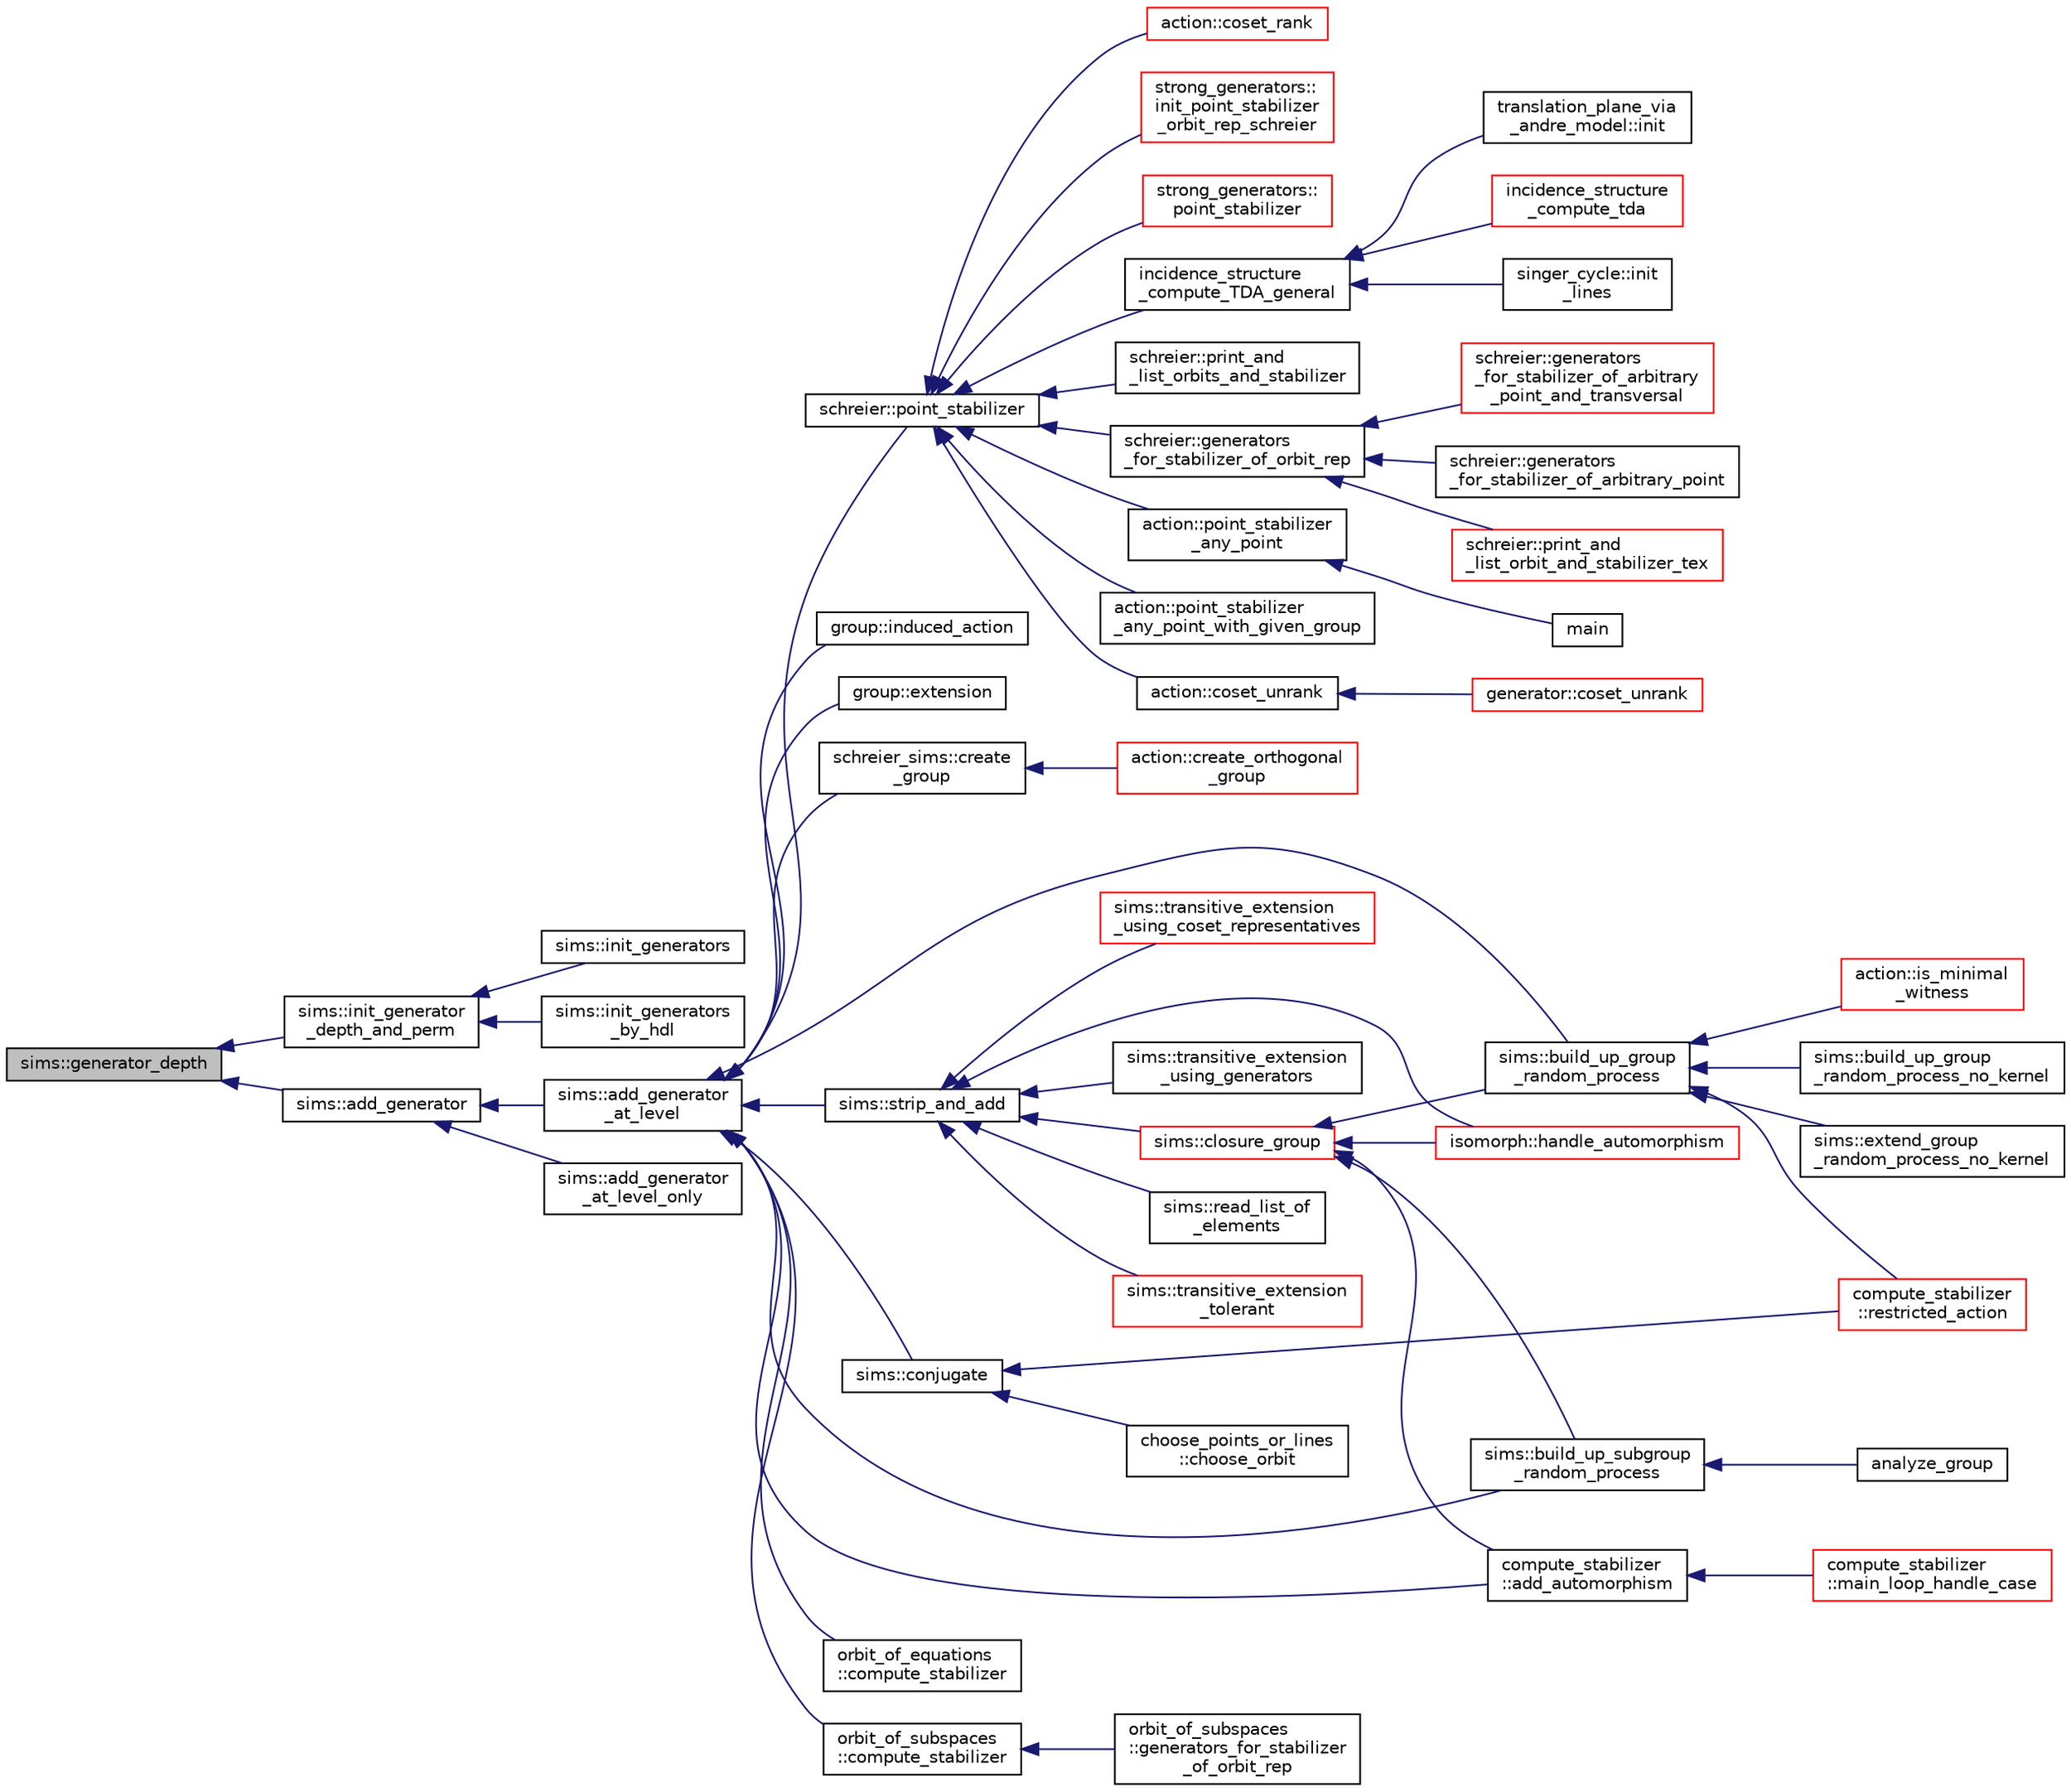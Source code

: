 digraph "sims::generator_depth"
{
  edge [fontname="Helvetica",fontsize="10",labelfontname="Helvetica",labelfontsize="10"];
  node [fontname="Helvetica",fontsize="10",shape=record];
  rankdir="LR";
  Node4636 [label="sims::generator_depth",height=0.2,width=0.4,color="black", fillcolor="grey75", style="filled", fontcolor="black"];
  Node4636 -> Node4637 [dir="back",color="midnightblue",fontsize="10",style="solid",fontname="Helvetica"];
  Node4637 [label="sims::init_generator\l_depth_and_perm",height=0.2,width=0.4,color="black", fillcolor="white", style="filled",URL="$d9/df3/classsims.html#af8c21505bf172665ba503cf3138f38cd"];
  Node4637 -> Node4638 [dir="back",color="midnightblue",fontsize="10",style="solid",fontname="Helvetica"];
  Node4638 [label="sims::init_generators",height=0.2,width=0.4,color="black", fillcolor="white", style="filled",URL="$d9/df3/classsims.html#a2917ebf2dc37af6cfa39310549994d98"];
  Node4637 -> Node4639 [dir="back",color="midnightblue",fontsize="10",style="solid",fontname="Helvetica"];
  Node4639 [label="sims::init_generators\l_by_hdl",height=0.2,width=0.4,color="black", fillcolor="white", style="filled",URL="$d9/df3/classsims.html#a116abb02245f99c0152d867e0e640c77"];
  Node4636 -> Node4640 [dir="back",color="midnightblue",fontsize="10",style="solid",fontname="Helvetica"];
  Node4640 [label="sims::add_generator",height=0.2,width=0.4,color="black", fillcolor="white", style="filled",URL="$d9/df3/classsims.html#add28c3fa3ed9825c7ccb4b1fb7ac22d4"];
  Node4640 -> Node4641 [dir="back",color="midnightblue",fontsize="10",style="solid",fontname="Helvetica"];
  Node4641 [label="sims::add_generator\l_at_level",height=0.2,width=0.4,color="black", fillcolor="white", style="filled",URL="$d9/df3/classsims.html#ac9f0f17058381524d70645e9d6893e4d"];
  Node4641 -> Node4642 [dir="back",color="midnightblue",fontsize="10",style="solid",fontname="Helvetica"];
  Node4642 [label="schreier::point_stabilizer",height=0.2,width=0.4,color="black", fillcolor="white", style="filled",URL="$d3/dd6/classschreier.html#a976a31dfe3238284d96fc200532c7077"];
  Node4642 -> Node4643 [dir="back",color="midnightblue",fontsize="10",style="solid",fontname="Helvetica"];
  Node4643 [label="incidence_structure\l_compute_TDA_general",height=0.2,width=0.4,color="black", fillcolor="white", style="filled",URL="$df/d74/tl__geometry_8h.html#a21ab759f6e646f3fe703c17f39361448"];
  Node4643 -> Node4644 [dir="back",color="midnightblue",fontsize="10",style="solid",fontname="Helvetica"];
  Node4644 [label="incidence_structure\l_compute_tda",height=0.2,width=0.4,color="red", fillcolor="white", style="filled",URL="$df/d74/tl__geometry_8h.html#ab3a7584f120bbaf752a5bd831d3ebf72"];
  Node4643 -> Node4646 [dir="back",color="midnightblue",fontsize="10",style="solid",fontname="Helvetica"];
  Node4646 [label="singer_cycle::init\l_lines",height=0.2,width=0.4,color="black", fillcolor="white", style="filled",URL="$d8/d13/classsinger__cycle.html#a817cbf613596d5db2cf5e926db8fa328"];
  Node4643 -> Node4647 [dir="back",color="midnightblue",fontsize="10",style="solid",fontname="Helvetica"];
  Node4647 [label="translation_plane_via\l_andre_model::init",height=0.2,width=0.4,color="black", fillcolor="white", style="filled",URL="$d1/dcc/classtranslation__plane__via__andre__model.html#adb424599de168ade331979a9218ee07b"];
  Node4642 -> Node4648 [dir="back",color="midnightblue",fontsize="10",style="solid",fontname="Helvetica"];
  Node4648 [label="schreier::print_and\l_list_orbits_and_stabilizer",height=0.2,width=0.4,color="black", fillcolor="white", style="filled",URL="$d3/dd6/classschreier.html#ad6b4fa4094b8c359f67b73fa73d7a159"];
  Node4642 -> Node4649 [dir="back",color="midnightblue",fontsize="10",style="solid",fontname="Helvetica"];
  Node4649 [label="schreier::generators\l_for_stabilizer_of_orbit_rep",height=0.2,width=0.4,color="black", fillcolor="white", style="filled",URL="$d3/dd6/classschreier.html#afd6fcc50900894e183d838f09e840da6"];
  Node4649 -> Node4650 [dir="back",color="midnightblue",fontsize="10",style="solid",fontname="Helvetica"];
  Node4650 [label="schreier::print_and\l_list_orbit_and_stabilizer_tex",height=0.2,width=0.4,color="red", fillcolor="white", style="filled",URL="$d3/dd6/classschreier.html#a52098502f3919b9b57e1ebb4feba42bb"];
  Node4649 -> Node4652 [dir="back",color="midnightblue",fontsize="10",style="solid",fontname="Helvetica"];
  Node4652 [label="schreier::generators\l_for_stabilizer_of_arbitrary\l_point_and_transversal",height=0.2,width=0.4,color="red", fillcolor="white", style="filled",URL="$d3/dd6/classschreier.html#a63e4acebeefabb5a5dd6f4c2a60398f5"];
  Node4649 -> Node4662 [dir="back",color="midnightblue",fontsize="10",style="solid",fontname="Helvetica"];
  Node4662 [label="schreier::generators\l_for_stabilizer_of_arbitrary_point",height=0.2,width=0.4,color="black", fillcolor="white", style="filled",URL="$d3/dd6/classschreier.html#aa6cc932d095c7acfbc2f764828fde3f8"];
  Node4642 -> Node4663 [dir="back",color="midnightblue",fontsize="10",style="solid",fontname="Helvetica"];
  Node4663 [label="action::point_stabilizer\l_any_point",height=0.2,width=0.4,color="black", fillcolor="white", style="filled",URL="$d2/d86/classaction.html#a32ab18e3be9f4412d340ee94de405c13"];
  Node4663 -> Node4664 [dir="back",color="midnightblue",fontsize="10",style="solid",fontname="Helvetica"];
  Node4664 [label="main",height=0.2,width=0.4,color="black", fillcolor="white", style="filled",URL="$d2/dfa/draw__colored__graph_8_c.html#a3c04138a5bfe5d72780bb7e82a18e627"];
  Node4642 -> Node4665 [dir="back",color="midnightblue",fontsize="10",style="solid",fontname="Helvetica"];
  Node4665 [label="action::point_stabilizer\l_any_point_with_given_group",height=0.2,width=0.4,color="black", fillcolor="white", style="filled",URL="$d2/d86/classaction.html#a4892e0399ba1be9d5f0aae001f18d663"];
  Node4642 -> Node4666 [dir="back",color="midnightblue",fontsize="10",style="solid",fontname="Helvetica"];
  Node4666 [label="action::coset_unrank",height=0.2,width=0.4,color="black", fillcolor="white", style="filled",URL="$d2/d86/classaction.html#aeabf488f671d4e77a8a892eb58d82b34"];
  Node4666 -> Node4667 [dir="back",color="midnightblue",fontsize="10",style="solid",fontname="Helvetica"];
  Node4667 [label="generator::coset_unrank",height=0.2,width=0.4,color="red", fillcolor="white", style="filled",URL="$d7/d73/classgenerator.html#a489f02ee804f130f666029a46020aaf6"];
  Node4642 -> Node4695 [dir="back",color="midnightblue",fontsize="10",style="solid",fontname="Helvetica"];
  Node4695 [label="action::coset_rank",height=0.2,width=0.4,color="red", fillcolor="white", style="filled",URL="$d2/d86/classaction.html#a5757c5b9562366be88526cc943c015e0"];
  Node4642 -> Node4699 [dir="back",color="midnightblue",fontsize="10",style="solid",fontname="Helvetica"];
  Node4699 [label="strong_generators::\linit_point_stabilizer\l_orbit_rep_schreier",height=0.2,width=0.4,color="red", fillcolor="white", style="filled",URL="$dc/d09/classstrong__generators.html#abca7016c4618063c8c65a62c4ca889b9"];
  Node4642 -> Node4701 [dir="back",color="midnightblue",fontsize="10",style="solid",fontname="Helvetica"];
  Node4701 [label="strong_generators::\lpoint_stabilizer",height=0.2,width=0.4,color="red", fillcolor="white", style="filled",URL="$dc/d09/classstrong__generators.html#ad7ce398640e75836a6a4dde4e305e9e0"];
  Node4641 -> Node4708 [dir="back",color="midnightblue",fontsize="10",style="solid",fontname="Helvetica"];
  Node4708 [label="group::induced_action",height=0.2,width=0.4,color="black", fillcolor="white", style="filled",URL="$d1/db7/classgroup.html#af6664c64704eb397874f42ed1ac7fed1"];
  Node4641 -> Node4709 [dir="back",color="midnightblue",fontsize="10",style="solid",fontname="Helvetica"];
  Node4709 [label="group::extension",height=0.2,width=0.4,color="black", fillcolor="white", style="filled",URL="$d1/db7/classgroup.html#a798cd01cad4d5616b67fa456b8b04008"];
  Node4641 -> Node4710 [dir="back",color="midnightblue",fontsize="10",style="solid",fontname="Helvetica"];
  Node4710 [label="schreier_sims::create\l_group",height=0.2,width=0.4,color="black", fillcolor="white", style="filled",URL="$d0/da8/classschreier__sims.html#a1423aec8f5f7f69d0518cd4e69e29b07"];
  Node4710 -> Node4711 [dir="back",color="midnightblue",fontsize="10",style="solid",fontname="Helvetica"];
  Node4711 [label="action::create_orthogonal\l_group",height=0.2,width=0.4,color="red", fillcolor="white", style="filled",URL="$d2/d86/classaction.html#a9ec9857e52b35c91c52964a1c5701128"];
  Node4641 -> Node4720 [dir="back",color="midnightblue",fontsize="10",style="solid",fontname="Helvetica"];
  Node4720 [label="sims::strip_and_add",height=0.2,width=0.4,color="black", fillcolor="white", style="filled",URL="$d9/df3/classsims.html#a9b8596883351af7ca772a7b0866a4027"];
  Node4720 -> Node4721 [dir="back",color="midnightblue",fontsize="10",style="solid",fontname="Helvetica"];
  Node4721 [label="sims::transitive_extension\l_tolerant",height=0.2,width=0.4,color="red", fillcolor="white", style="filled",URL="$d9/df3/classsims.html#a826450b2a9f6edb57f02dd84cb43dd28"];
  Node4720 -> Node4784 [dir="back",color="midnightblue",fontsize="10",style="solid",fontname="Helvetica"];
  Node4784 [label="sims::transitive_extension\l_using_coset_representatives",height=0.2,width=0.4,color="red", fillcolor="white", style="filled",URL="$d9/df3/classsims.html#a16b0c199eba22eaf54b3900896725c44"];
  Node4720 -> Node4786 [dir="back",color="midnightblue",fontsize="10",style="solid",fontname="Helvetica"];
  Node4786 [label="sims::transitive_extension\l_using_generators",height=0.2,width=0.4,color="black", fillcolor="white", style="filled",URL="$d9/df3/classsims.html#abe87d351a703b4966c4a7dc23b7bcdc3"];
  Node4720 -> Node4787 [dir="back",color="midnightblue",fontsize="10",style="solid",fontname="Helvetica"];
  Node4787 [label="sims::closure_group",height=0.2,width=0.4,color="red", fillcolor="white", style="filled",URL="$d9/df3/classsims.html#a7ecab5d843b1960ba9386e1b5dd41b95"];
  Node4787 -> Node4789 [dir="back",color="midnightblue",fontsize="10",style="solid",fontname="Helvetica"];
  Node4789 [label="sims::build_up_group\l_random_process",height=0.2,width=0.4,color="black", fillcolor="white", style="filled",URL="$d9/df3/classsims.html#afde54d656304b5a92459615f2690ea64"];
  Node4789 -> Node4790 [dir="back",color="midnightblue",fontsize="10",style="solid",fontname="Helvetica"];
  Node4790 [label="action::is_minimal\l_witness",height=0.2,width=0.4,color="red", fillcolor="white", style="filled",URL="$d2/d86/classaction.html#aabf5ea4227f124eac2badc5d5225e220"];
  Node4789 -> Node4803 [dir="back",color="midnightblue",fontsize="10",style="solid",fontname="Helvetica"];
  Node4803 [label="sims::build_up_group\l_random_process_no_kernel",height=0.2,width=0.4,color="black", fillcolor="white", style="filled",URL="$d9/df3/classsims.html#a33747471a3e1ebdee59aff4edde62669"];
  Node4789 -> Node4804 [dir="back",color="midnightblue",fontsize="10",style="solid",fontname="Helvetica"];
  Node4804 [label="sims::extend_group\l_random_process_no_kernel",height=0.2,width=0.4,color="black", fillcolor="white", style="filled",URL="$d9/df3/classsims.html#a20958fd83e43b33c009e873b9df2fa11"];
  Node4789 -> Node4797 [dir="back",color="midnightblue",fontsize="10",style="solid",fontname="Helvetica"];
  Node4797 [label="compute_stabilizer\l::restricted_action",height=0.2,width=0.4,color="red", fillcolor="white", style="filled",URL="$d8/d30/classcompute__stabilizer.html#a895df470da0ac14f812c3c4b6f2280b9"];
  Node4787 -> Node4805 [dir="back",color="midnightblue",fontsize="10",style="solid",fontname="Helvetica"];
  Node4805 [label="sims::build_up_subgroup\l_random_process",height=0.2,width=0.4,color="black", fillcolor="white", style="filled",URL="$d9/df3/classsims.html#abd2e45239922c514c61c6ac523b72af0"];
  Node4805 -> Node4806 [dir="back",color="midnightblue",fontsize="10",style="solid",fontname="Helvetica"];
  Node4806 [label="analyze_group",height=0.2,width=0.4,color="black", fillcolor="white", style="filled",URL="$d0/d76/tl__algebra__and__number__theory_8h.html#acc445ef9d19e7fe78fbe1a057328958e"];
  Node4787 -> Node4807 [dir="back",color="midnightblue",fontsize="10",style="solid",fontname="Helvetica"];
  Node4807 [label="compute_stabilizer\l::add_automorphism",height=0.2,width=0.4,color="black", fillcolor="white", style="filled",URL="$d8/d30/classcompute__stabilizer.html#a502a7a928fa84be6c9ae36d5dac36b54"];
  Node4807 -> Node4801 [dir="back",color="midnightblue",fontsize="10",style="solid",fontname="Helvetica"];
  Node4801 [label="compute_stabilizer\l::main_loop_handle_case",height=0.2,width=0.4,color="red", fillcolor="white", style="filled",URL="$d8/d30/classcompute__stabilizer.html#a040fb5c6ad50133c5a16a35ed5b2ecc4"];
  Node4787 -> Node4808 [dir="back",color="midnightblue",fontsize="10",style="solid",fontname="Helvetica"];
  Node4808 [label="isomorph::handle_automorphism",height=0.2,width=0.4,color="red", fillcolor="white", style="filled",URL="$d3/d5f/classisomorph.html#a95e0ae39f992234f7cbeb6f1d57d82df"];
  Node4720 -> Node4814 [dir="back",color="midnightblue",fontsize="10",style="solid",fontname="Helvetica"];
  Node4814 [label="sims::read_list_of\l_elements",height=0.2,width=0.4,color="black", fillcolor="white", style="filled",URL="$d9/df3/classsims.html#ab7bb352911a48cf5c83b943be651f747"];
  Node4720 -> Node4808 [dir="back",color="midnightblue",fontsize="10",style="solid",fontname="Helvetica"];
  Node4641 -> Node4815 [dir="back",color="midnightblue",fontsize="10",style="solid",fontname="Helvetica"];
  Node4815 [label="sims::conjugate",height=0.2,width=0.4,color="black", fillcolor="white", style="filled",URL="$d9/df3/classsims.html#ae5fdcadcb51929b4f5c02347384d8b8d"];
  Node4815 -> Node4797 [dir="back",color="midnightblue",fontsize="10",style="solid",fontname="Helvetica"];
  Node4815 -> Node4816 [dir="back",color="midnightblue",fontsize="10",style="solid",fontname="Helvetica"];
  Node4816 [label="choose_points_or_lines\l::choose_orbit",height=0.2,width=0.4,color="black", fillcolor="white", style="filled",URL="$d6/d75/classchoose__points__or__lines.html#a17def7dc2b9407b483d887fb24fab74d"];
  Node4641 -> Node4789 [dir="back",color="midnightblue",fontsize="10",style="solid",fontname="Helvetica"];
  Node4641 -> Node4805 [dir="back",color="midnightblue",fontsize="10",style="solid",fontname="Helvetica"];
  Node4641 -> Node4807 [dir="back",color="midnightblue",fontsize="10",style="solid",fontname="Helvetica"];
  Node4641 -> Node4817 [dir="back",color="midnightblue",fontsize="10",style="solid",fontname="Helvetica"];
  Node4817 [label="orbit_of_equations\l::compute_stabilizer",height=0.2,width=0.4,color="black", fillcolor="white", style="filled",URL="$dd/d23/classorbit__of__equations.html#ae91b1fc7aaed29d4cd3ece65d39eb300"];
  Node4641 -> Node4818 [dir="back",color="midnightblue",fontsize="10",style="solid",fontname="Helvetica"];
  Node4818 [label="orbit_of_subspaces\l::compute_stabilizer",height=0.2,width=0.4,color="black", fillcolor="white", style="filled",URL="$d5/d64/classorbit__of__subspaces.html#a417479ac6c67e0a70ccd873212f504a9"];
  Node4818 -> Node4819 [dir="back",color="midnightblue",fontsize="10",style="solid",fontname="Helvetica"];
  Node4819 [label="orbit_of_subspaces\l::generators_for_stabilizer\l_of_orbit_rep",height=0.2,width=0.4,color="black", fillcolor="white", style="filled",URL="$d5/d64/classorbit__of__subspaces.html#a79caaec8e5a402678982e3eb29ca7053"];
  Node4640 -> Node4820 [dir="back",color="midnightblue",fontsize="10",style="solid",fontname="Helvetica"];
  Node4820 [label="sims::add_generator\l_at_level_only",height=0.2,width=0.4,color="black", fillcolor="white", style="filled",URL="$d9/df3/classsims.html#aed07e3f4041b31d62479ed90c4cc88c8"];
}
